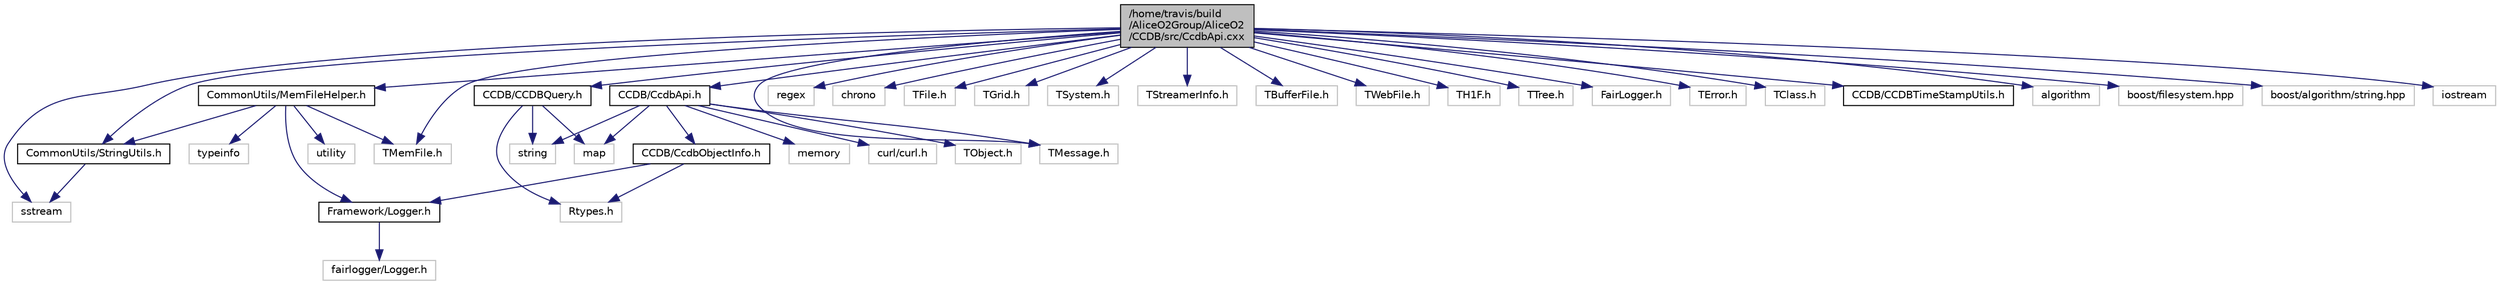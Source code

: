 digraph "/home/travis/build/AliceO2Group/AliceO2/CCDB/src/CcdbApi.cxx"
{
 // INTERACTIVE_SVG=YES
  bgcolor="transparent";
  edge [fontname="Helvetica",fontsize="10",labelfontname="Helvetica",labelfontsize="10"];
  node [fontname="Helvetica",fontsize="10",shape=record];
  Node0 [label="/home/travis/build\l/AliceO2Group/AliceO2\l/CCDB/src/CcdbApi.cxx",height=0.2,width=0.4,color="black", fillcolor="grey75", style="filled", fontcolor="black"];
  Node0 -> Node1 [color="midnightblue",fontsize="10",style="solid",fontname="Helvetica"];
  Node1 [label="CCDB/CcdbApi.h",height=0.2,width=0.4,color="black",URL="$dd/d3e/CcdbApi_8h.html"];
  Node1 -> Node2 [color="midnightblue",fontsize="10",style="solid",fontname="Helvetica"];
  Node2 [label="string",height=0.2,width=0.4,color="grey75"];
  Node1 -> Node3 [color="midnightblue",fontsize="10",style="solid",fontname="Helvetica"];
  Node3 [label="memory",height=0.2,width=0.4,color="grey75"];
  Node1 -> Node4 [color="midnightblue",fontsize="10",style="solid",fontname="Helvetica"];
  Node4 [label="map",height=0.2,width=0.4,color="grey75"];
  Node1 -> Node5 [color="midnightblue",fontsize="10",style="solid",fontname="Helvetica"];
  Node5 [label="curl/curl.h",height=0.2,width=0.4,color="grey75"];
  Node1 -> Node6 [color="midnightblue",fontsize="10",style="solid",fontname="Helvetica"];
  Node6 [label="TObject.h",height=0.2,width=0.4,color="grey75"];
  Node1 -> Node7 [color="midnightblue",fontsize="10",style="solid",fontname="Helvetica"];
  Node7 [label="TMessage.h",height=0.2,width=0.4,color="grey75"];
  Node1 -> Node8 [color="midnightblue",fontsize="10",style="solid",fontname="Helvetica"];
  Node8 [label="CCDB/CcdbObjectInfo.h",height=0.2,width=0.4,color="black",URL="$d4/dab/CcdbObjectInfo_8h.html"];
  Node8 -> Node9 [color="midnightblue",fontsize="10",style="solid",fontname="Helvetica"];
  Node9 [label="Rtypes.h",height=0.2,width=0.4,color="grey75"];
  Node8 -> Node10 [color="midnightblue",fontsize="10",style="solid",fontname="Helvetica"];
  Node10 [label="Framework/Logger.h",height=0.2,width=0.4,color="black",URL="$dd/da4/Logger_8h.html"];
  Node10 -> Node11 [color="midnightblue",fontsize="10",style="solid",fontname="Helvetica"];
  Node11 [label="fairlogger/Logger.h",height=0.2,width=0.4,color="grey75"];
  Node0 -> Node12 [color="midnightblue",fontsize="10",style="solid",fontname="Helvetica"];
  Node12 [label="CCDB/CCDBQuery.h",height=0.2,width=0.4,color="black",URL="$d3/de5/CCDBQuery_8h.html"];
  Node12 -> Node2 [color="midnightblue",fontsize="10",style="solid",fontname="Helvetica"];
  Node12 -> Node4 [color="midnightblue",fontsize="10",style="solid",fontname="Helvetica"];
  Node12 -> Node9 [color="midnightblue",fontsize="10",style="solid",fontname="Helvetica"];
  Node0 -> Node13 [color="midnightblue",fontsize="10",style="solid",fontname="Helvetica"];
  Node13 [label="CommonUtils/StringUtils.h",height=0.2,width=0.4,color="black",URL="$d1/d1e/Common_2Utils_2include_2CommonUtils_2StringUtils_8h.html"];
  Node13 -> Node14 [color="midnightblue",fontsize="10",style="solid",fontname="Helvetica"];
  Node14 [label="sstream",height=0.2,width=0.4,color="grey75"];
  Node0 -> Node15 [color="midnightblue",fontsize="10",style="solid",fontname="Helvetica"];
  Node15 [label="CommonUtils/MemFileHelper.h",height=0.2,width=0.4,color="black",URL="$da/db7/MemFileHelper_8h.html"];
  Node15 -> Node16 [color="midnightblue",fontsize="10",style="solid",fontname="Helvetica"];
  Node16 [label="typeinfo",height=0.2,width=0.4,color="grey75"];
  Node15 -> Node17 [color="midnightblue",fontsize="10",style="solid",fontname="Helvetica"];
  Node17 [label="utility",height=0.2,width=0.4,color="grey75"];
  Node15 -> Node18 [color="midnightblue",fontsize="10",style="solid",fontname="Helvetica"];
  Node18 [label="TMemFile.h",height=0.2,width=0.4,color="grey75"];
  Node15 -> Node10 [color="midnightblue",fontsize="10",style="solid",fontname="Helvetica"];
  Node15 -> Node13 [color="midnightblue",fontsize="10",style="solid",fontname="Helvetica"];
  Node0 -> Node19 [color="midnightblue",fontsize="10",style="solid",fontname="Helvetica"];
  Node19 [label="regex",height=0.2,width=0.4,color="grey75"];
  Node0 -> Node20 [color="midnightblue",fontsize="10",style="solid",fontname="Helvetica"];
  Node20 [label="chrono",height=0.2,width=0.4,color="grey75"];
  Node0 -> Node7 [color="midnightblue",fontsize="10",style="solid",fontname="Helvetica"];
  Node0 -> Node14 [color="midnightblue",fontsize="10",style="solid",fontname="Helvetica"];
  Node0 -> Node21 [color="midnightblue",fontsize="10",style="solid",fontname="Helvetica"];
  Node21 [label="TFile.h",height=0.2,width=0.4,color="grey75"];
  Node0 -> Node22 [color="midnightblue",fontsize="10",style="solid",fontname="Helvetica"];
  Node22 [label="TGrid.h",height=0.2,width=0.4,color="grey75"];
  Node0 -> Node23 [color="midnightblue",fontsize="10",style="solid",fontname="Helvetica"];
  Node23 [label="TSystem.h",height=0.2,width=0.4,color="grey75"];
  Node0 -> Node24 [color="midnightblue",fontsize="10",style="solid",fontname="Helvetica"];
  Node24 [label="TStreamerInfo.h",height=0.2,width=0.4,color="grey75"];
  Node0 -> Node18 [color="midnightblue",fontsize="10",style="solid",fontname="Helvetica"];
  Node0 -> Node25 [color="midnightblue",fontsize="10",style="solid",fontname="Helvetica"];
  Node25 [label="TBufferFile.h",height=0.2,width=0.4,color="grey75"];
  Node0 -> Node26 [color="midnightblue",fontsize="10",style="solid",fontname="Helvetica"];
  Node26 [label="TWebFile.h",height=0.2,width=0.4,color="grey75"];
  Node0 -> Node27 [color="midnightblue",fontsize="10",style="solid",fontname="Helvetica"];
  Node27 [label="TH1F.h",height=0.2,width=0.4,color="grey75"];
  Node0 -> Node28 [color="midnightblue",fontsize="10",style="solid",fontname="Helvetica"];
  Node28 [label="TTree.h",height=0.2,width=0.4,color="grey75"];
  Node0 -> Node29 [color="midnightblue",fontsize="10",style="solid",fontname="Helvetica"];
  Node29 [label="FairLogger.h",height=0.2,width=0.4,color="grey75"];
  Node0 -> Node30 [color="midnightblue",fontsize="10",style="solid",fontname="Helvetica"];
  Node30 [label="TError.h",height=0.2,width=0.4,color="grey75"];
  Node0 -> Node31 [color="midnightblue",fontsize="10",style="solid",fontname="Helvetica"];
  Node31 [label="TClass.h",height=0.2,width=0.4,color="grey75"];
  Node0 -> Node32 [color="midnightblue",fontsize="10",style="solid",fontname="Helvetica"];
  Node32 [label="CCDB/CCDBTimeStampUtils.h",height=0.2,width=0.4,color="black",URL="$da/d86/CCDBTimeStampUtils_8h.html"];
  Node0 -> Node33 [color="midnightblue",fontsize="10",style="solid",fontname="Helvetica"];
  Node33 [label="algorithm",height=0.2,width=0.4,color="grey75"];
  Node0 -> Node34 [color="midnightblue",fontsize="10",style="solid",fontname="Helvetica"];
  Node34 [label="boost/filesystem.hpp",height=0.2,width=0.4,color="grey75"];
  Node0 -> Node35 [color="midnightblue",fontsize="10",style="solid",fontname="Helvetica"];
  Node35 [label="boost/algorithm/string.hpp",height=0.2,width=0.4,color="grey75"];
  Node0 -> Node36 [color="midnightblue",fontsize="10",style="solid",fontname="Helvetica"];
  Node36 [label="iostream",height=0.2,width=0.4,color="grey75"];
}
